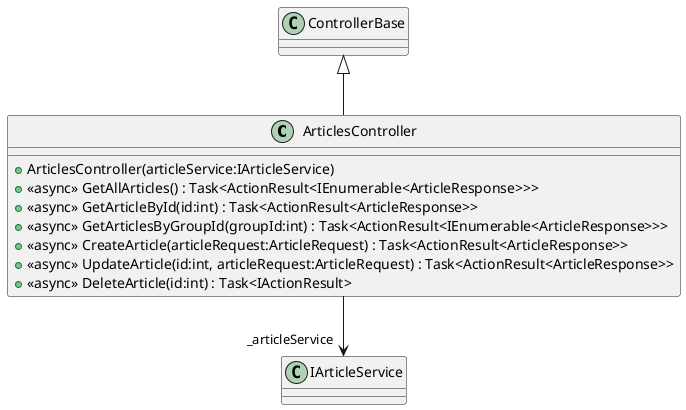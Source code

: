 @startuml
class ArticlesController {
    + ArticlesController(articleService:IArticleService)
    + <<async>> GetAllArticles() : Task<ActionResult<IEnumerable<ArticleResponse>>>
    + <<async>> GetArticleById(id:int) : Task<ActionResult<ArticleResponse>>
    + <<async>> GetArticlesByGroupId(groupId:int) : Task<ActionResult<IEnumerable<ArticleResponse>>>
    + <<async>> CreateArticle(articleRequest:ArticleRequest) : Task<ActionResult<ArticleResponse>>
    + <<async>> UpdateArticle(id:int, articleRequest:ArticleRequest) : Task<ActionResult<ArticleResponse>>
    + <<async>> DeleteArticle(id:int) : Task<IActionResult>
}
ControllerBase <|-- ArticlesController
ArticlesController --> "_articleService" IArticleService
@enduml
